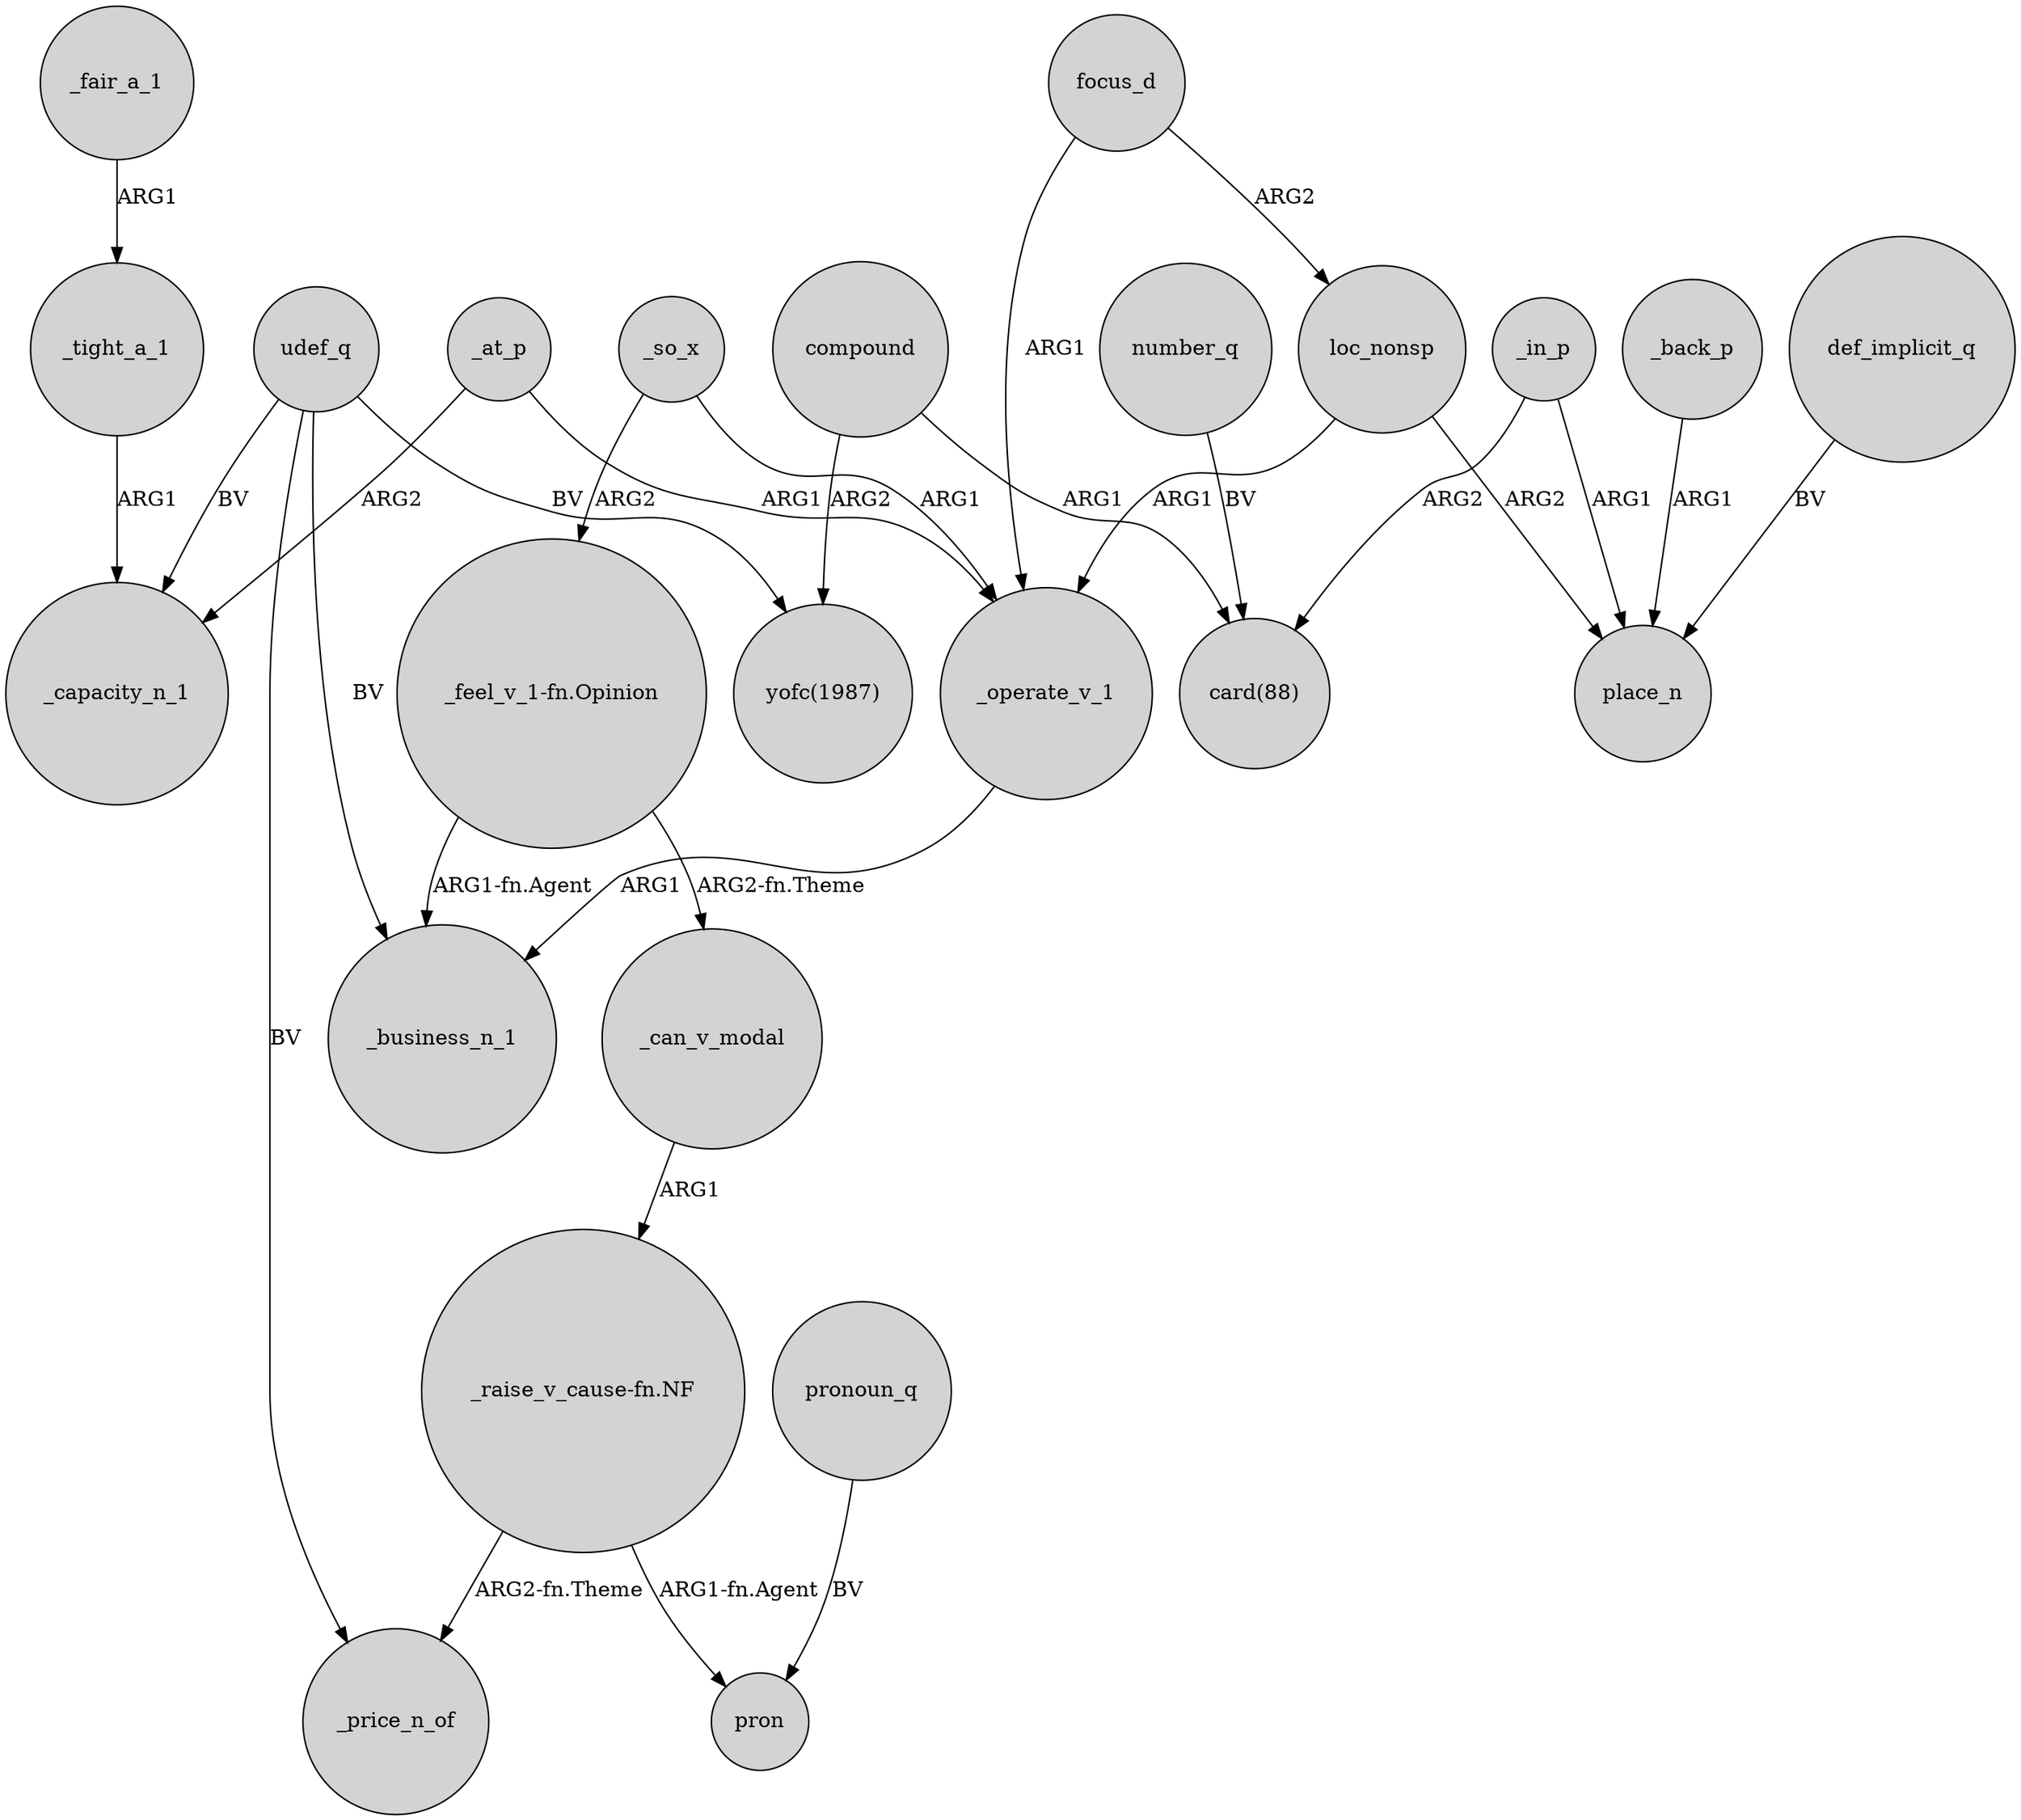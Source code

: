 digraph {
	node [shape=circle style=filled]
	focus_d -> loc_nonsp [label=ARG2]
	"_feel_v_1-fn.Opinion" -> _can_v_modal [label="ARG2-fn.Theme"]
	_fair_a_1 -> _tight_a_1 [label=ARG1]
	udef_q -> _price_n_of [label=BV]
	number_q -> "card(88)" [label=BV]
	udef_q -> _capacity_n_1 [label=BV]
	udef_q -> "yofc(1987)" [label=BV]
	_at_p -> _operate_v_1 [label=ARG1]
	def_implicit_q -> place_n [label=BV]
	compound -> "card(88)" [label=ARG1]
	pronoun_q -> pron [label=BV]
	"_raise_v_cause-fn.NF" -> _price_n_of [label="ARG2-fn.Theme"]
	"_feel_v_1-fn.Opinion" -> _business_n_1 [label="ARG1-fn.Agent"]
	focus_d -> _operate_v_1 [label=ARG1]
	_in_p -> "card(88)" [label=ARG2]
	_at_p -> _capacity_n_1 [label=ARG2]
	_in_p -> place_n [label=ARG1]
	_operate_v_1 -> _business_n_1 [label=ARG1]
	compound -> "yofc(1987)" [label=ARG2]
	"_raise_v_cause-fn.NF" -> pron [label="ARG1-fn.Agent"]
	_tight_a_1 -> _capacity_n_1 [label=ARG1]
	_so_x -> "_feel_v_1-fn.Opinion" [label=ARG2]
	loc_nonsp -> place_n [label=ARG2]
	udef_q -> _business_n_1 [label=BV]
	_back_p -> place_n [label=ARG1]
	_can_v_modal -> "_raise_v_cause-fn.NF" [label=ARG1]
	_so_x -> _operate_v_1 [label=ARG1]
	loc_nonsp -> _operate_v_1 [label=ARG1]
}
